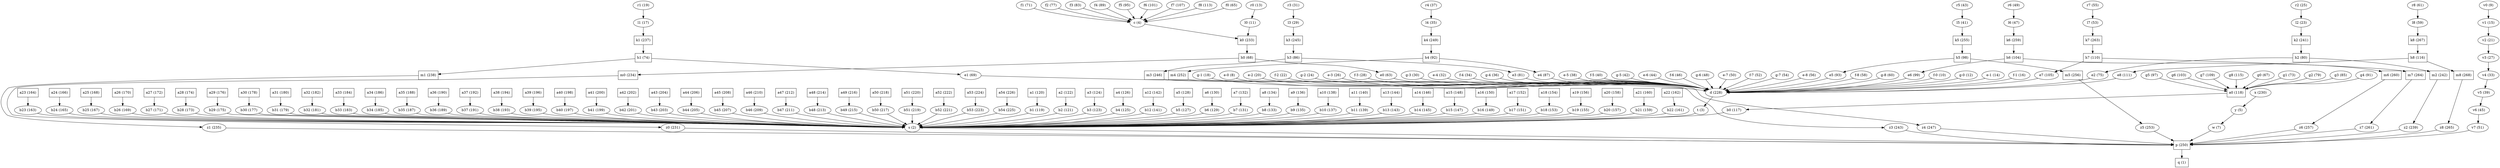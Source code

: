 digraph G { 
"q"[label="\N (1)", color=black, shape=polygon ]
"s"[label="\N (2)" , color=black ]
"s"->"p"
"p"[label="\N (250)", color=black, shape=polygon ]
"p"->"q"
"c"[label="\N (4)" , color=black ]
"c"->"k0"
"t"[label="\N (3)" , color=black ]
"t"->"s"
"x"[label="\N (230)" , color=black ]
"x"->"y"
"k0"[label="\N (233)", color=black, shape=polygon ]
"k0"->"h0"
"k1"[label="\N (237)", color=black, shape=polygon ]
"k1"->"h1"
"k2"[label="\N (241)", color=black, shape=polygon ]
"k2"->"h2"
"k3"[label="\N (245)", color=black, shape=polygon ]
"k3"->"h3"
"k4"[label="\N (249)", color=black, shape=polygon ]
"k4"->"h4"
"k5"[label="\N (255)", color=black, shape=polygon ]
"k5"->"h5"
"k6"[label="\N (259)", color=black, shape=polygon ]
"k6"->"h6"
"k7"[label="\N (263)", color=black, shape=polygon ]
"k7"->"h7"
"k8"[label="\N (267)", color=black, shape=polygon ]
"k8"->"h8"
"y"[label="\N (5)" , color=black ]
"y"->"w"
"w"[label="\N (7)" , color=black ]
"w"->"p"
"l0"[label="\N (11)" , color=black ]
"l0"->"k0"
"l1"[label="\N (17)" , color=black ]
"l1"->"k1"
"l2"[label="\N (23)" , color=black ]
"l2"->"k2"
"l3"[label="\N (29)" , color=black ]
"l3"->"k3"
"l4"[label="\N (35)" , color=black ]
"l4"->"k4"
"l5"[label="\N (41)" , color=black ]
"l5"->"k5"
"l6"[label="\N (47)" , color=black ]
"l6"->"k6"
"l7"[label="\N (53)" , color=black ]
"l7"->"k7"
"l8"[label="\N (59)" , color=black ]
"l8"->"k8"
"d"[label="\N (228)" , color=black ]
"d"->"t"
"a0"[label="\N (118)", color=black, shape=polygon ]
"a0"->"b0"
"b0"[label="\N (117)" , color=black ]
"b0"->"s"
"a1"[label="\N (120)", color=black, shape=polygon ]
"a1"->"b1"
"b1"[label="\N (119)" , color=black ]
"b1"->"s"
"a2"[label="\N (122)", color=black, shape=polygon ]
"a2"->"b2"
"b2"[label="\N (121)" , color=black ]
"b2"->"s"
"a3"[label="\N (124)", color=black, shape=polygon ]
"a3"->"b3"
"b3"[label="\N (123)" , color=black ]
"b3"->"s"
"a4"[label="\N (126)", color=black, shape=polygon ]
"a4"->"b4"
"b4"[label="\N (125)" , color=black ]
"b4"->"s"
"a5"[label="\N (128)", color=black, shape=polygon ]
"a5"->"b5"
"b5"[label="\N (127)" , color=black ]
"b5"->"s"
"a6"[label="\N (130)", color=black, shape=polygon ]
"a6"->"b6"
"b6"[label="\N (129)" , color=black ]
"b6"->"s"
"a7"[label="\N (132)", color=black, shape=polygon ]
"a7"->"b7"
"b7"[label="\N (131)" , color=black ]
"b7"->"s"
"a8"[label="\N (134)", color=black, shape=polygon ]
"a8"->"b8"
"b8"[label="\N (133)" , color=black ]
"b8"->"s"
"a9"[label="\N (136)", color=black, shape=polygon ]
"a9"->"b9"
"b9"[label="\N (135)" , color=black ]
"b9"->"s"
"a10"[label="\N (138)", color=black, shape=polygon ]
"a10"->"b10"
"b10"[label="\N (137)" , color=black ]
"b10"->"s"
"a11"[label="\N (140)", color=black, shape=polygon ]
"a11"->"b11"
"b11"[label="\N (139)" , color=black ]
"b11"->"s"
"a12"[label="\N (142)", color=black, shape=polygon ]
"a12"->"b12"
"b12"[label="\N (141)" , color=black ]
"b12"->"s"
"a13"[label="\N (144)", color=black, shape=polygon ]
"a13"->"b13"
"b13"[label="\N (143)" , color=black ]
"b13"->"s"
"a14"[label="\N (146)", color=black, shape=polygon ]
"a14"->"b14"
"b14"[label="\N (145)" , color=black ]
"b14"->"s"
"a15"[label="\N (148)", color=black, shape=polygon ]
"a15"->"b15"
"b15"[label="\N (147)" , color=black ]
"b15"->"s"
"a16"[label="\N (150)", color=black, shape=polygon ]
"a16"->"b16"
"b16"[label="\N (149)" , color=black ]
"b16"->"s"
"a17"[label="\N (152)", color=black, shape=polygon ]
"a17"->"b17"
"b17"[label="\N (151)" , color=black ]
"b17"->"s"
"a18"[label="\N (154)", color=black, shape=polygon ]
"a18"->"b18"
"b18"[label="\N (153)" , color=black ]
"b18"->"s"
"a19"[label="\N (156)", color=black, shape=polygon ]
"a19"->"b19"
"b19"[label="\N (155)" , color=black ]
"b19"->"s"
"a20"[label="\N (158)", color=black, shape=polygon ]
"a20"->"b20"
"b20"[label="\N (157)" , color=black ]
"b20"->"s"
"a21"[label="\N (160)", color=black, shape=polygon ]
"a21"->"b21"
"b21"[label="\N (159)" , color=black ]
"b21"->"s"
"a22"[label="\N (162)", color=black, shape=polygon ]
"a22"->"b22"
"b22"[label="\N (161)" , color=black ]
"b22"->"s"
"a23"[label="\N (164)", color=black, shape=polygon ]
"a23"->"b23"
"b23"[label="\N (163)" , color=black ]
"b23"->"s"
"a24"[label="\N (166)", color=black, shape=polygon ]
"a24"->"b24"
"b24"[label="\N (165)" , color=black ]
"b24"->"s"
"a25"[label="\N (168)", color=black, shape=polygon ]
"a25"->"b25"
"b25"[label="\N (167)" , color=black ]
"b25"->"s"
"a26"[label="\N (170)", color=black, shape=polygon ]
"a26"->"b26"
"b26"[label="\N (169)" , color=black ]
"b26"->"s"
"a27"[label="\N (172)", color=black, shape=polygon ]
"a27"->"b27"
"b27"[label="\N (171)" , color=black ]
"b27"->"s"
"a28"[label="\N (174)", color=black, shape=polygon ]
"a28"->"b28"
"b28"[label="\N (173)" , color=black ]
"b28"->"s"
"a29"[label="\N (176)", color=black, shape=polygon ]
"a29"->"b29"
"b29"[label="\N (175)" , color=black ]
"b29"->"s"
"a30"[label="\N (178)", color=black, shape=polygon ]
"a30"->"b30"
"b30"[label="\N (177)" , color=black ]
"b30"->"s"
"a31"[label="\N (180)", color=black, shape=polygon ]
"a31"->"b31"
"b31"[label="\N (179)" , color=black ]
"b31"->"s"
"a32"[label="\N (182)", color=black, shape=polygon ]
"a32"->"b32"
"b32"[label="\N (181)" , color=black ]
"b32"->"s"
"a33"[label="\N (184)", color=black, shape=polygon ]
"a33"->"b33"
"b33"[label="\N (183)" , color=black ]
"b33"->"s"
"a34"[label="\N (186)", color=black, shape=polygon ]
"a34"->"b34"
"b34"[label="\N (185)" , color=black ]
"b34"->"s"
"a35"[label="\N (188)", color=black, shape=polygon ]
"a35"->"b35"
"b35"[label="\N (187)" , color=black ]
"b35"->"s"
"a36"[label="\N (190)", color=black, shape=polygon ]
"a36"->"b36"
"b36"[label="\N (189)" , color=black ]
"b36"->"s"
"a37"[label="\N (192)", color=black, shape=polygon ]
"a37"->"b37"
"b37"[label="\N (191)" , color=black ]
"b37"->"s"
"a38"[label="\N (194)", color=black, shape=polygon ]
"a38"->"b38"
"b38"[label="\N (193)" , color=black ]
"b38"->"s"
"a39"[label="\N (196)", color=black, shape=polygon ]
"a39"->"b39"
"b39"[label="\N (195)" , color=black ]
"b39"->"s"
"a40"[label="\N (198)", color=black, shape=polygon ]
"a40"->"b40"
"b40"[label="\N (197)" , color=black ]
"b40"->"s"
"a41"[label="\N (200)", color=black, shape=polygon ]
"a41"->"b41"
"b41"[label="\N (199)" , color=black ]
"b41"->"s"
"a42"[label="\N (202)", color=black, shape=polygon ]
"a42"->"b42"
"b42"[label="\N (201)" , color=black ]
"b42"->"s"
"a43"[label="\N (204)", color=black, shape=polygon ]
"a43"->"b43"
"b43"[label="\N (203)" , color=black ]
"b43"->"s"
"a44"[label="\N (206)", color=black, shape=polygon ]
"a44"->"b44"
"b44"[label="\N (205)" , color=black ]
"b44"->"s"
"a45"[label="\N (208)", color=black, shape=polygon ]
"a45"->"b45"
"b45"[label="\N (207)" , color=black ]
"b45"->"s"
"a46"[label="\N (210)", color=black, shape=polygon ]
"a46"->"b46"
"b46"[label="\N (209)" , color=black ]
"b46"->"s"
"a47"[label="\N (212)", color=black, shape=polygon ]
"a47"->"b47"
"b47"[label="\N (211)" , color=black ]
"b47"->"s"
"a48"[label="\N (214)", color=black, shape=polygon ]
"a48"->"b48"
"b48"[label="\N (213)" , color=black ]
"b48"->"s"
"a49"[label="\N (216)", color=black, shape=polygon ]
"a49"->"b49"
"b49"[label="\N (215)" , color=black ]
"b49"->"s"
"a50"[label="\N (218)", color=black, shape=polygon ]
"a50"->"b50"
"b50"[label="\N (217)" , color=black ]
"b50"->"s"
"a51"[label="\N (220)", color=black, shape=polygon ]
"a51"->"b51"
"b51"[label="\N (219)" , color=black ]
"b51"->"s"
"a52"[label="\N (222)", color=black, shape=polygon ]
"a52"->"b52"
"b52"[label="\N (221)" , color=black ]
"b52"->"s"
"a53"[label="\N (224)", color=black, shape=polygon ]
"a53"->"b53"
"b53"[label="\N (223)" , color=black ]
"b53"->"s"
"a54"[label="\N (226)", color=black, shape=polygon ]
"a54"->"b54"
"b54"[label="\N (225)" , color=black ]
"b54"->"s"
"e0"[label="\N (63)" , color=black ]
"e0"->"d"
"f0"[label="\N (65)" , color=black ]
"f0"->"c"
"e-0"[label="\N (8)" , color=black ]
"e-0"->"d"
"g0"[label="\N (67)" , color=black ]
"g0"->"a0"
"f-0"[label="\N (10)" , color=black ]
"f-0"->"d"
"h0"[label="\N (68)", color=black, shape=polygon ]
"h0"->"e0"
"h0"->"m0"
"g-0"[label="\N (12)" , color=black ]
"g-0"->"d"
"m0"[label="\N (234)", color=black, shape=polygon ]
"m0"->"z0"
"z0"[label="\N (231)" , color=black ]
"z0"->"p"
"v0"[label="\N (9)" , color=black ]
"v0"->"v1"
"r0"[label="\N (13)" , color=black ]
"r0"->"l0"
"v1"[label="\N (15)" , color=black ]
"v1"->"v2"
"r1"[label="\N (19)" , color=black ]
"r1"->"l1"
"e1"[label="\N (69)" , color=black ]
"e1"->"d"
"f1"[label="\N (71)" , color=black ]
"f1"->"c"
"e-1"[label="\N (14)" , color=black ]
"e-1"->"d"
"g1"[label="\N (73)" , color=black ]
"g1"->"a0"
"f-1"[label="\N (16)" , color=black ]
"f-1"->"d"
"h1"[label="\N (74)", color=black, shape=polygon ]
"h1"->"e1"
"h1"->"m1"
"g-1"[label="\N (18)" , color=black ]
"g-1"->"d"
"m1"[label="\N (238)", color=black, shape=polygon ]
"m1"->"z1"
"z1"[label="\N (235)" , color=black ]
"z1"->"p"
"v2"[label="\N (21)" , color=black ]
"v2"->"v3"
"r2"[label="\N (25)" , color=black ]
"r2"->"l2"
"e2"[label="\N (75)" , color=black ]
"e2"->"d"
"f2"[label="\N (77)" , color=black ]
"f2"->"c"
"e-2"[label="\N (20)" , color=black ]
"e-2"->"d"
"g2"[label="\N (79)" , color=black ]
"g2"->"a0"
"f-2"[label="\N (22)" , color=black ]
"f-2"->"d"
"h2"[label="\N (80)", color=black, shape=polygon ]
"h2"->"e2"
"h2"->"m2"
"g-2"[label="\N (24)" , color=black ]
"g-2"->"d"
"m2"[label="\N (242)", color=black, shape=polygon ]
"m2"->"z2"
"z2"[label="\N (239)" , color=black ]
"z2"->"p"
"v3"[label="\N (27)" , color=black ]
"v3"->"v4"
"r3"[label="\N (31)" , color=black ]
"r3"->"l3"
"e3"[label="\N (81)" , color=black ]
"e3"->"d"
"f3"[label="\N (83)" , color=black ]
"f3"->"c"
"e-3"[label="\N (26)" , color=black ]
"e-3"->"d"
"g3"[label="\N (85)" , color=black ]
"g3"->"a0"
"f-3"[label="\N (28)" , color=black ]
"f-3"->"d"
"h3"[label="\N (86)", color=black, shape=polygon ]
"h3"->"e3"
"h3"->"m3"
"g-3"[label="\N (30)" , color=black ]
"g-3"->"d"
"m3"[label="\N (246)", color=black, shape=polygon ]
"m3"->"z3"
"z3"[label="\N (243)" , color=black ]
"z3"->"p"
"v4"[label="\N (33)" , color=black ]
"v4"->"v5"
"r4"[label="\N (37)" , color=black ]
"r4"->"l4"
"e4"[label="\N (87)" , color=black ]
"e4"->"d"
"f4"[label="\N (89)" , color=black ]
"f4"->"c"
"e-4"[label="\N (32)" , color=black ]
"e-4"->"d"
"g4"[label="\N (91)" , color=black ]
"g4"->"a0"
"f-4"[label="\N (34)" , color=black ]
"f-4"->"d"
"h4"[label="\N (92)", color=black, shape=polygon ]
"h4"->"e4"
"h4"->"m4"
"g-4"[label="\N (36)" , color=black ]
"g-4"->"d"
"m4"[label="\N (252)", color=black, shape=polygon ]
"m4"->"z4"
"z4"[label="\N (247)" , color=black ]
"z4"->"p"
"v5"[label="\N (39)" , color=black ]
"v5"->"v6"
"r5"[label="\N (43)" , color=black ]
"r5"->"l5"
"e5"[label="\N (93)" , color=black ]
"e5"->"d"
"f5"[label="\N (95)" , color=black ]
"f5"->"c"
"e-5"[label="\N (38)" , color=black ]
"e-5"->"d"
"g5"[label="\N (97)" , color=black ]
"g5"->"a0"
"f-5"[label="\N (40)" , color=black ]
"f-5"->"d"
"h5"[label="\N (98)", color=black, shape=polygon ]
"h5"->"e5"
"h5"->"m5"
"g-5"[label="\N (42)" , color=black ]
"g-5"->"d"
"m5"[label="\N (256)", color=black, shape=polygon ]
"m5"->"z5"
"z5"[label="\N (253)" , color=black ]
"z5"->"p"
"v6"[label="\N (45)" , color=black ]
"v6"->"v7"
"r6"[label="\N (49)" , color=black ]
"r6"->"l6"
"e6"[label="\N (99)" , color=black ]
"e6"->"d"
"f6"[label="\N (101)" , color=black ]
"f6"->"c"
"e-6"[label="\N (44)" , color=black ]
"e-6"->"d"
"g6"[label="\N (103)" , color=black ]
"g6"->"a0"
"f-6"[label="\N (46)" , color=black ]
"f-6"->"d"
"h6"[label="\N (104)", color=black, shape=polygon ]
"h6"->"e6"
"h6"->"m6"
"g-6"[label="\N (48)" , color=black ]
"g-6"->"d"
"m6"[label="\N (260)", color=black, shape=polygon ]
"m6"->"z6"
"z6"[label="\N (257)" , color=black ]
"z6"->"p"
"v7"[label="\N (51)" , color=black ]
"v7"->"p"
"r7"[label="\N (55)" , color=black ]
"r7"->"l7"
"e7"[label="\N (105)" , color=black ]
"e7"->"d"
"f7"[label="\N (107)" , color=black ]
"f7"->"c"
"e-7"[label="\N (50)" , color=black ]
"e-7"->"d"
"g7"[label="\N (109)" , color=black ]
"g7"->"a0"
"f-7"[label="\N (52)" , color=black ]
"f-7"->"d"
"h7"[label="\N (110)", color=black, shape=polygon ]
"h7"->"e7"
"h7"->"m7"
"g-7"[label="\N (54)" , color=black ]
"g-7"->"d"
"m7"[label="\N (264)", color=black, shape=polygon ]
"m7"->"z7"
"z7"[label="\N (261)" , color=black ]
"z7"->"p"
"r8"[label="\N (61)" , color=black ]
"r8"->"l8"
"e8"[label="\N (111)" , color=black ]
"e8"->"d"
"f8"[label="\N (113)" , color=black ]
"f8"->"c"
"e-8"[label="\N (56)" , color=black ]
"e-8"->"d"
"g8"[label="\N (115)" , color=black ]
"g8"->"a0"
"f-8"[label="\N (58)" , color=black ]
"f-8"->"d"
"h8"[label="\N (116)", color=black, shape=polygon ]
"h8"->"e8"
"h8"->"m8"
"g-8"[label="\N (60)" , color=black ]
"g-8"->"d"
"m8"[label="\N (268)", color=black, shape=polygon ]
"m8"->"z8"
"z8"[label="\N (265)" , color=black ]
"z8"->"p"
}
